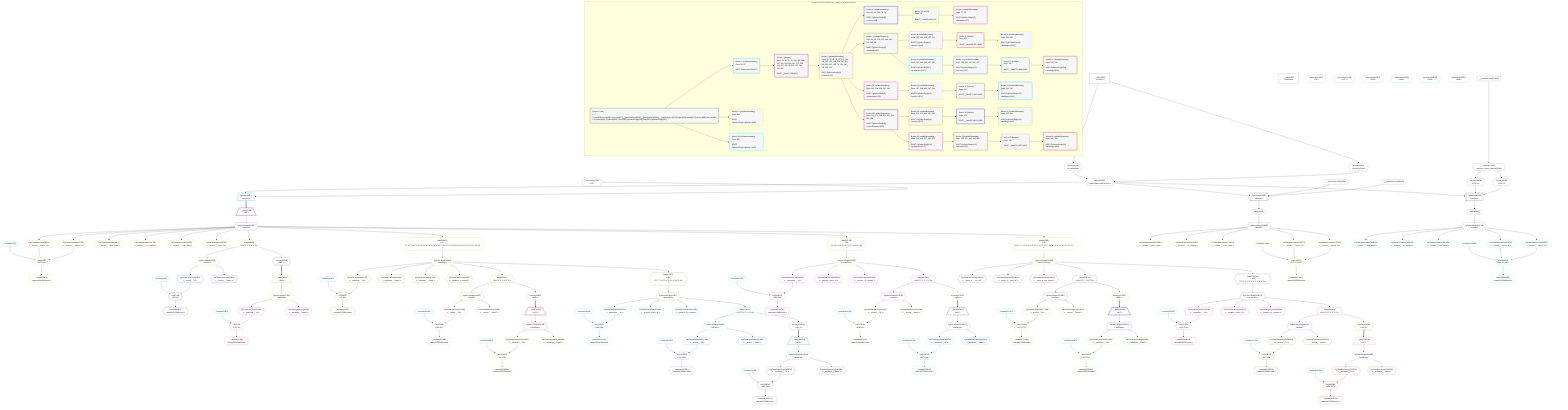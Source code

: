 %%{init: {'themeVariables': { 'fontSize': '12px'}}}%%
graph TD
    classDef path fill:#eee,stroke:#000,color:#000
    classDef plan fill:#fff,stroke-width:1px,color:#000
    classDef itemplan fill:#fff,stroke-width:2px,color:#000
    classDef unbatchedplan fill:#dff,stroke-width:1px,color:#000
    classDef sideeffectplan fill:#fcc,stroke-width:2px,color:#000
    classDef bucket fill:#f6f6f6,color:#000,stroke-width:2px,text-align:left


    %% define steps
    __Value3["__Value[3∈0]<br />ᐸcontextᐳ"]:::plan
    __Value5["__Value[5∈0]<br />ᐸrootValueᐳ"]:::plan
    Access24{{"Access[24∈0]<br />ᐸ3.pgSettingsᐳ"}}:::plan
    Access25{{"Access[25∈0]<br />ᐸ3.withPgClientᐳ"}}:::plan
    Object26{{"Object[26∈0]<br />ᐸ{pgSettings,withPgClient}ᐳ"}}:::plan
    Connection27{{"Connection[27∈0]<br />ᐸ23ᐳ"}}:::plan
    PgSelect28[["PgSelect[28∈1]<br />ᐸhousesᐳ"]]:::plan
    __Item29[/"__Item[29∈2]<br />ᐸ28ᐳ"\]:::itemplan
    PgSelectSingle30{{"PgSelectSingle[30∈2]<br />ᐸhousesᐳ"}}:::plan
    Constant31{{"Constant[31∈1]"}}:::plan
    PgClassExpression32{{"PgClassExpression[32∈3]<br />ᐸ__houses__.”street_id”ᐳ"}}:::plan
    PgClassExpression33{{"PgClassExpression[33∈3]<br />ᐸ__houses__...operty_id”ᐳ"}}:::plan
    List34{{"List[34∈3]<br />ᐸ31,32,33ᐳ"}}:::plan
    Lambda35{{"Lambda[35∈3]<br />ᐸbase64JSONEncodeᐳ"}}:::plan
    PgClassExpression36{{"PgClassExpression[36∈3]<br />ᐸ__houses__...ding_name”ᐳ"}}:::plan
    PgClassExpression37{{"PgClassExpression[37∈3]<br />ᐸ__houses__...or_number”ᐳ"}}:::plan
    PgClassExpression38{{"PgClassExpression[38∈3]<br />ᐸ__houses__...reet_name”ᐳ"}}:::plan
    PgClassExpression40{{"PgClassExpression[40∈3]<br />ᐸ__houses__...ilding_id”ᐳ"}}:::plan
    Map398{{"Map[398∈3]<br />ᐸ30:{”0”:3,”1”:4,”2”:5}ᐳ"}}:::plan
    PgSelectSingle48{{"PgSelectSingle[48∈3]<br />ᐸstreetsᐳ"}}:::plan
    Constant49{{"Constant[49∈1]"}}:::plan
    PgClassExpression50{{"PgClassExpression[50∈4]<br />ᐸ__streets__.”id”ᐳ"}}:::plan
    List51{{"List[51∈4]<br />ᐸ49,50ᐳ"}}:::plan
    Lambda52{{"Lambda[52∈4]<br />ᐸbase64JSONEncodeᐳ"}}:::plan
    PgClassExpression54{{"PgClassExpression[54∈4]<br />ᐸ__streets__.”name”ᐳ"}}:::plan
    Connection74{{"Connection[74∈1]<br />ᐸ70ᐳ"}}:::plan
    Access396{{"Access[396∈4]<br />ᐸ398.1ᐳ"}}:::plan
    __Item76[/"__Item[76∈5]<br />ᐸ396ᐳ"\]:::itemplan
    PgSelectSingle77{{"PgSelectSingle[77∈5]<br />ᐸbuildingsᐳ"}}:::plan
    Constant78{{"Constant[78∈1]"}}:::plan
    PgClassExpression79{{"PgClassExpression[79∈6]<br />ᐸ__buildings__.”id”ᐳ"}}:::plan
    List80{{"List[80∈6]<br />ᐸ78,79ᐳ"}}:::plan
    Lambda81{{"Lambda[81∈6]<br />ᐸbase64JSONEncodeᐳ"}}:::plan
    PgClassExpression83{{"PgClassExpression[83∈6]<br />ᐸ__buildings__.”name”ᐳ"}}:::plan
    Map418{{"Map[418∈3]<br />ᐸ30:{”0”:19,”1”:20,”2”:21,”3”:22,”4”:23,”5”:24,”6”:25,”7”:26,”8”:27,”9”:28,”10”:29,”11”:30,”12”:31,”13”:32}ᐳ"}}:::plan
    PgSelectSingle90{{"PgSelectSingle[90∈3]<br />ᐸbuildingsᐳ"}}:::plan
    Constant91{{"Constant[91∈1]"}}:::plan
    PgClassExpression92{{"PgClassExpression[92∈7]<br />ᐸ__buildings__.”id”ᐳ"}}:::plan
    List93{{"List[93∈7]<br />ᐸ91,92ᐳ"}}:::plan
    Lambda94{{"Lambda[94∈7]<br />ᐸbase64JSONEncodeᐳ"}}:::plan
    PgClassExpression96{{"PgClassExpression[96∈7]<br />ᐸ__buildings__.”name”ᐳ"}}:::plan
    PgClassExpression97{{"PgClassExpression[97∈7]<br />ᐸ__buildings__.”floors”ᐳ"}}:::plan
    PgClassExpression98{{"PgClassExpression[98∈7]<br />ᐸ__building...s_primary”ᐳ"}}:::plan
    Map405{{"Map[405∈7]<br />ᐸ90:{”0”:3,”1”:4,”2”:5}ᐳ"}}:::plan
    PgSelectSingle105{{"PgSelectSingle[105∈7]<br />ᐸstreetsᐳ"}}:::plan
    Constant106{{"Constant[106∈1]"}}:::plan
    PgClassExpression107{{"PgClassExpression[107∈8]<br />ᐸ__streets__.”id”ᐳ"}}:::plan
    List108{{"List[108∈8]<br />ᐸ106,107ᐳ"}}:::plan
    Lambda109{{"Lambda[109∈8]<br />ᐸbase64JSONEncodeᐳ"}}:::plan
    PgClassExpression111{{"PgClassExpression[111∈8]<br />ᐸ__streets__.”name”ᐳ"}}:::plan
    Connection131{{"Connection[131∈1]<br />ᐸ127ᐳ"}}:::plan
    Access402{{"Access[402∈8]<br />ᐸ405.1ᐳ"}}:::plan
    __Item133[/"__Item[133∈9]<br />ᐸ402ᐳ"\]:::itemplan
    PgSelectSingle134{{"PgSelectSingle[134∈9]<br />ᐸbuildingsᐳ"}}:::plan
    Constant135{{"Constant[135∈1]"}}:::plan
    PgClassExpression136{{"PgClassExpression[136∈10]<br />ᐸ__buildings__.”id”ᐳ"}}:::plan
    List137{{"List[137∈10]<br />ᐸ135,136ᐳ"}}:::plan
    Lambda138{{"Lambda[138∈10]<br />ᐸbase64JSONEncodeᐳ"}}:::plan
    PgClassExpression140{{"PgClassExpression[140∈10]<br />ᐸ__buildings__.”name”ᐳ"}}:::plan
    Map415{{"Map[415∈7]<br />ᐸ90:{”0”:7,”1”:8,”2”:9,”3”:10,”4”:11,”5”:12}ᐳ"}}:::plan
    PgSelectSingle147{{"PgSelectSingle[147∈7]<br />ᐸpropertiesᐳ"}}:::plan
    Constant148{{"Constant[148∈1]"}}:::plan
    PgClassExpression149{{"PgClassExpression[149∈11]<br />ᐸ__properties__.”id”ᐳ"}}:::plan
    List150{{"List[150∈11]<br />ᐸ148,149ᐳ"}}:::plan
    Lambda151{{"Lambda[151∈11]<br />ᐸbase64JSONEncodeᐳ"}}:::plan
    PgClassExpression153{{"PgClassExpression[153∈11]<br />ᐸ__properti...street_id”ᐳ"}}:::plan
    PgClassExpression154{{"PgClassExpression[154∈11]<br />ᐸ__properti...or_number”ᐳ"}}:::plan
    Map411{{"Map[411∈11]<br />ᐸ147:{”0”:2,”1”:3,”2”:4}ᐳ"}}:::plan
    PgSelectSingle161{{"PgSelectSingle[161∈11]<br />ᐸstreetsᐳ"}}:::plan
    Constant162{{"Constant[162∈1]"}}:::plan
    PgClassExpression163{{"PgClassExpression[163∈12]<br />ᐸ__streets__.”id”ᐳ"}}:::plan
    List164{{"List[164∈12]<br />ᐸ162,163ᐳ"}}:::plan
    Lambda165{{"Lambda[165∈12]<br />ᐸbase64JSONEncodeᐳ"}}:::plan
    PgClassExpression167{{"PgClassExpression[167∈12]<br />ᐸ__streets__.”name”ᐳ"}}:::plan
    Connection187{{"Connection[187∈1]<br />ᐸ183ᐳ"}}:::plan
    Access408{{"Access[408∈12]<br />ᐸ411.1ᐳ"}}:::plan
    __Item189[/"__Item[189∈13]<br />ᐸ408ᐳ"\]:::itemplan
    PgSelectSingle190{{"PgSelectSingle[190∈13]<br />ᐸbuildingsᐳ"}}:::plan
    Constant191{{"Constant[191∈1]"}}:::plan
    PgClassExpression192{{"PgClassExpression[192∈14]<br />ᐸ__buildings__.”id”ᐳ"}}:::plan
    List193{{"List[193∈14]<br />ᐸ191,192ᐳ"}}:::plan
    Lambda194{{"Lambda[194∈14]<br />ᐸbase64JSONEncodeᐳ"}}:::plan
    PgClassExpression196{{"PgClassExpression[196∈14]<br />ᐸ__buildings__.”name”ᐳ"}}:::plan
    Map422{{"Map[422∈3]<br />ᐸ30:{”0”:34,”1”:35,”2”:36,”3”:37,”4”:38,”5”:39}ᐳ"}}:::plan
    PgSelectSingle203{{"PgSelectSingle[203∈3]<br />ᐸpropertiesᐳ"}}:::plan
    Constant204{{"Constant[204∈1]"}}:::plan
    PgClassExpression205{{"PgClassExpression[205∈15]<br />ᐸ__properties__.”id”ᐳ"}}:::plan
    List206{{"List[206∈15]<br />ᐸ204,205ᐳ"}}:::plan
    Lambda207{{"Lambda[207∈15]<br />ᐸbase64JSONEncodeᐳ"}}:::plan
    PgClassExpression209{{"PgClassExpression[209∈15]<br />ᐸ__properti...street_id”ᐳ"}}:::plan
    PgClassExpression210{{"PgClassExpression[210∈15]<br />ᐸ__properti...or_number”ᐳ"}}:::plan
    Map420{{"Map[420∈15]<br />ᐸ203:{”0”:0,”1”:1,”2”:2}ᐳ"}}:::plan
    PgSelectSingle217{{"PgSelectSingle[217∈15]<br />ᐸstreetsᐳ"}}:::plan
    Constant218{{"Constant[218∈1]"}}:::plan
    PgClassExpression219{{"PgClassExpression[219∈16]<br />ᐸ__streets__.”id”ᐳ"}}:::plan
    List220{{"List[220∈16]<br />ᐸ218,219ᐳ"}}:::plan
    Lambda221{{"Lambda[221∈16]<br />ᐸbase64JSONEncodeᐳ"}}:::plan
    PgClassExpression223{{"PgClassExpression[223∈16]<br />ᐸ__streets__.”name”ᐳ"}}:::plan
    Connection243{{"Connection[243∈1]<br />ᐸ239ᐳ"}}:::plan
    Access417{{"Access[417∈16]<br />ᐸ420.0ᐳ"}}:::plan
    __Item245[/"__Item[245∈17]<br />ᐸ417ᐳ"\]:::itemplan
    PgSelectSingle246{{"PgSelectSingle[246∈17]<br />ᐸbuildingsᐳ"}}:::plan
    Constant247{{"Constant[247∈1]"}}:::plan
    PgClassExpression248{{"PgClassExpression[248∈18]<br />ᐸ__buildings__.”id”ᐳ"}}:::plan
    List249{{"List[249∈18]<br />ᐸ247,248ᐳ"}}:::plan
    Lambda250{{"Lambda[250∈18]<br />ᐸbase64JSONEncodeᐳ"}}:::plan
    PgClassExpression252{{"PgClassExpression[252∈18]<br />ᐸ__buildings__.”name”ᐳ"}}:::plan
    Map413{{"Map[413∈3]<br />ᐸ30:{”0”:6,”1”:7,”2”:8,”3”:9,”4”:10,”5”:11,”6”:12,”7”:13,”8”:14,”9”:15,”10”:16,”11”:17}ᐳ"}}:::plan
    PgSelectSingle260{{"PgSelectSingle[260∈3]<br />ᐸstreetPropertyᐳ"}}:::plan
    PgClassExpression261{{"PgClassExpression[261∈19]<br />ᐸ__street_p..._.”str_id”ᐳ"}}:::plan
    PgClassExpression262{{"PgClassExpression[262∈19]<br />ᐸ__street_p....”prop_id”ᐳ"}}:::plan
    PgClassExpression263{{"PgClassExpression[263∈19]<br />ᐸ__street_p...ent_owner”ᐳ"}}:::plan
    Map409{{"Map[409∈19]<br />ᐸ260:{”0”:7,”1”:8,”2”:9}ᐳ"}}:::plan
    PgSelectSingle270{{"PgSelectSingle[270∈19]<br />ᐸstreetsᐳ"}}:::plan
    Constant271{{"Constant[271∈1]"}}:::plan
    PgClassExpression272{{"PgClassExpression[272∈20]<br />ᐸ__streets__.”id”ᐳ"}}:::plan
    List273{{"List[273∈20]<br />ᐸ271,272ᐳ"}}:::plan
    Lambda274{{"Lambda[274∈20]<br />ᐸbase64JSONEncodeᐳ"}}:::plan
    PgClassExpression276{{"PgClassExpression[276∈20]<br />ᐸ__streets__.”name”ᐳ"}}:::plan
    Connection296{{"Connection[296∈1]<br />ᐸ292ᐳ"}}:::plan
    Access407{{"Access[407∈20]<br />ᐸ409.0ᐳ"}}:::plan
    __Item298[/"__Item[298∈21]<br />ᐸ407ᐳ"\]:::itemplan
    PgSelectSingle299{{"PgSelectSingle[299∈21]<br />ᐸbuildingsᐳ"}}:::plan
    Constant300{{"Constant[300∈1]"}}:::plan
    PgClassExpression301{{"PgClassExpression[301∈22]<br />ᐸ__buildings__.”id”ᐳ"}}:::plan
    List302{{"List[302∈22]<br />ᐸ300,301ᐳ"}}:::plan
    Lambda303{{"Lambda[303∈22]<br />ᐸbase64JSONEncodeᐳ"}}:::plan
    PgClassExpression305{{"PgClassExpression[305∈22]<br />ᐸ__buildings__.”name”ᐳ"}}:::plan
    Map403{{"Map[403∈19]<br />ᐸ260:{”0”:0,”1”:1,”2”:2,”3”:3,”4”:4,”5”:5}ᐳ"}}:::plan
    PgSelectSingle312{{"PgSelectSingle[312∈19]<br />ᐸpropertiesᐳ"}}:::plan
    Constant313{{"Constant[313∈1]"}}:::plan
    PgClassExpression314{{"PgClassExpression[314∈23]<br />ᐸ__properties__.”id”ᐳ"}}:::plan
    List315{{"List[315∈23]<br />ᐸ313,314ᐳ"}}:::plan
    Lambda316{{"Lambda[316∈23]<br />ᐸbase64JSONEncodeᐳ"}}:::plan
    PgClassExpression318{{"PgClassExpression[318∈23]<br />ᐸ__properti...street_id”ᐳ"}}:::plan
    PgClassExpression319{{"PgClassExpression[319∈23]<br />ᐸ__properti...or_number”ᐳ"}}:::plan
    Map400{{"Map[400∈23]<br />ᐸ312:{”0”:0,”1”:1,”2”:2}ᐳ"}}:::plan
    PgSelectSingle326{{"PgSelectSingle[326∈23]<br />ᐸstreetsᐳ"}}:::plan
    Constant327{{"Constant[327∈1]"}}:::plan
    PgClassExpression328{{"PgClassExpression[328∈24]<br />ᐸ__streets__.”id”ᐳ"}}:::plan
    List329{{"List[329∈24]<br />ᐸ327,328ᐳ"}}:::plan
    Lambda330{{"Lambda[330∈24]<br />ᐸbase64JSONEncodeᐳ"}}:::plan
    PgClassExpression332{{"PgClassExpression[332∈24]<br />ᐸ__streets__.”name”ᐳ"}}:::plan
    Connection352{{"Connection[352∈1]<br />ᐸ348ᐳ"}}:::plan
    Access397{{"Access[397∈24]<br />ᐸ400.0ᐳ"}}:::plan
    __Item354[/"__Item[354∈25]<br />ᐸ397ᐳ"\]:::itemplan
    PgSelectSingle355{{"PgSelectSingle[355∈25]<br />ᐸbuildingsᐳ"}}:::plan
    Constant356{{"Constant[356∈1]"}}:::plan
    PgClassExpression357{{"PgClassExpression[357∈26]<br />ᐸ__buildings__.”id”ᐳ"}}:::plan
    List358{{"List[358∈26]<br />ᐸ356,357ᐳ"}}:::plan
    Lambda359{{"Lambda[359∈26]<br />ᐸbase64JSONEncodeᐳ"}}:::plan
    PgClassExpression361{{"PgClassExpression[361∈26]<br />ᐸ__buildings__.”name”ᐳ"}}:::plan
    __InputStaticLeaf362{{"__InputStaticLeaf[362∈0]"}}:::plan
    __InputStaticLeaf363{{"__InputStaticLeaf[363∈0]"}}:::plan
    PgSelect364[["PgSelect[364∈0]<br />ᐸhousesᐳ"]]:::plan
    First368{{"First[368∈0]"}}:::plan
    PgSelectSingle369{{"PgSelectSingle[369∈0]<br />ᐸhousesᐳ"}}:::plan
    PgClassExpression370{{"PgClassExpression[370∈27]<br />ᐸ__houses__...ding_name”ᐳ"}}:::plan
    PgClassExpression371{{"PgClassExpression[371∈27]<br />ᐸ__houses__...or_number”ᐳ"}}:::plan
    PgClassExpression372{{"PgClassExpression[372∈27]<br />ᐸ__houses__...reet_name”ᐳ"}}:::plan
    Constant373{{"Constant[373∈27]"}}:::plan
    PgClassExpression374{{"PgClassExpression[374∈27]<br />ᐸ__houses__.”street_id”ᐳ"}}:::plan
    PgClassExpression375{{"PgClassExpression[375∈27]<br />ᐸ__houses__...operty_id”ᐳ"}}:::plan
    List376{{"List[376∈27]<br />ᐸ373,374,375ᐳ"}}:::plan
    Lambda377{{"Lambda[377∈27]<br />ᐸbase64JSONEncodeᐳ"}}:::plan
    __InputStaticLeaf378{{"__InputStaticLeaf[378∈0]"}}:::plan
    Lambda379{{"Lambda[379∈0]<br />ᐸspecifier_House_base64JSONᐳ"}}:::plan
    Access380{{"Access[380∈0]<br />ᐸ379.1ᐳ"}}:::plan
    Access381{{"Access[381∈0]<br />ᐸ379.2ᐳ"}}:::plan
    PgSelect382[["PgSelect[382∈0]<br />ᐸhousesᐳ"]]:::plan
    First386{{"First[386∈0]"}}:::plan
    PgSelectSingle387{{"PgSelectSingle[387∈0]<br />ᐸhousesᐳ"}}:::plan
    PgClassExpression388{{"PgClassExpression[388∈28]<br />ᐸ__houses__...ding_name”ᐳ"}}:::plan
    PgClassExpression389{{"PgClassExpression[389∈28]<br />ᐸ__houses__...or_number”ᐳ"}}:::plan
    PgClassExpression390{{"PgClassExpression[390∈28]<br />ᐸ__houses__...reet_name”ᐳ"}}:::plan
    Constant391{{"Constant[391∈28]"}}:::plan
    PgClassExpression392{{"PgClassExpression[392∈28]<br />ᐸ__houses__.”street_id”ᐳ"}}:::plan
    PgClassExpression393{{"PgClassExpression[393∈28]<br />ᐸ__houses__...operty_id”ᐳ"}}:::plan
    List394{{"List[394∈28]<br />ᐸ391,392,393ᐳ"}}:::plan
    Lambda395{{"Lambda[395∈28]<br />ᐸbase64JSONEncodeᐳ"}}:::plan

    %% plan dependencies
    __Value3 --> Access24
    __Value3 --> Access25
    Access24 & Access25 --> Object26
    Object26 & Connection27 --> PgSelect28
    PgSelect28 ==> __Item29
    __Item29 --> PgSelectSingle30
    PgSelectSingle30 --> PgClassExpression32
    PgSelectSingle30 --> PgClassExpression33
    Constant31 & PgClassExpression32 & PgClassExpression33 --> List34
    List34 --> Lambda35
    PgSelectSingle30 --> PgClassExpression36
    PgSelectSingle30 --> PgClassExpression37
    PgSelectSingle30 --> PgClassExpression38
    PgSelectSingle30 --> PgClassExpression40
    PgSelectSingle30 --> Map398
    Map398 --> PgSelectSingle48
    PgSelectSingle48 --> PgClassExpression50
    Constant49 & PgClassExpression50 --> List51
    List51 --> Lambda52
    PgSelectSingle48 --> PgClassExpression54
    Map398 --> Access396
    Access396 ==> __Item76
    __Item76 --> PgSelectSingle77
    PgSelectSingle77 --> PgClassExpression79
    Constant78 & PgClassExpression79 --> List80
    List80 --> Lambda81
    PgSelectSingle77 --> PgClassExpression83
    PgSelectSingle30 --> Map418
    Map418 --> PgSelectSingle90
    PgSelectSingle90 --> PgClassExpression92
    Constant91 & PgClassExpression92 --> List93
    List93 --> Lambda94
    PgSelectSingle90 --> PgClassExpression96
    PgSelectSingle90 --> PgClassExpression97
    PgSelectSingle90 --> PgClassExpression98
    PgSelectSingle90 --> Map405
    Map405 --> PgSelectSingle105
    PgSelectSingle105 --> PgClassExpression107
    Constant106 & PgClassExpression107 --> List108
    List108 --> Lambda109
    PgSelectSingle105 --> PgClassExpression111
    Map405 --> Access402
    Access402 ==> __Item133
    __Item133 --> PgSelectSingle134
    PgSelectSingle134 --> PgClassExpression136
    Constant135 & PgClassExpression136 --> List137
    List137 --> Lambda138
    PgSelectSingle134 --> PgClassExpression140
    PgSelectSingle90 --> Map415
    Map415 --> PgSelectSingle147
    PgSelectSingle147 --> PgClassExpression149
    Constant148 & PgClassExpression149 --> List150
    List150 --> Lambda151
    PgSelectSingle147 --> PgClassExpression153
    PgSelectSingle147 --> PgClassExpression154
    PgSelectSingle147 --> Map411
    Map411 --> PgSelectSingle161
    PgSelectSingle161 --> PgClassExpression163
    Constant162 & PgClassExpression163 --> List164
    List164 --> Lambda165
    PgSelectSingle161 --> PgClassExpression167
    Map411 --> Access408
    Access408 ==> __Item189
    __Item189 --> PgSelectSingle190
    PgSelectSingle190 --> PgClassExpression192
    Constant191 & PgClassExpression192 --> List193
    List193 --> Lambda194
    PgSelectSingle190 --> PgClassExpression196
    PgSelectSingle30 --> Map422
    Map422 --> PgSelectSingle203
    PgSelectSingle203 --> PgClassExpression205
    Constant204 & PgClassExpression205 --> List206
    List206 --> Lambda207
    PgSelectSingle203 --> PgClassExpression209
    PgSelectSingle203 --> PgClassExpression210
    PgSelectSingle203 --> Map420
    Map420 --> PgSelectSingle217
    PgSelectSingle217 --> PgClassExpression219
    Constant218 & PgClassExpression219 --> List220
    List220 --> Lambda221
    PgSelectSingle217 --> PgClassExpression223
    Map420 --> Access417
    Access417 ==> __Item245
    __Item245 --> PgSelectSingle246
    PgSelectSingle246 --> PgClassExpression248
    Constant247 & PgClassExpression248 --> List249
    List249 --> Lambda250
    PgSelectSingle246 --> PgClassExpression252
    PgSelectSingle30 --> Map413
    Map413 --> PgSelectSingle260
    PgSelectSingle260 --> PgClassExpression261
    PgSelectSingle260 --> PgClassExpression262
    PgSelectSingle260 --> PgClassExpression263
    PgSelectSingle260 --> Map409
    Map409 --> PgSelectSingle270
    PgSelectSingle270 --> PgClassExpression272
    Constant271 & PgClassExpression272 --> List273
    List273 --> Lambda274
    PgSelectSingle270 --> PgClassExpression276
    Map409 --> Access407
    Access407 ==> __Item298
    __Item298 --> PgSelectSingle299
    PgSelectSingle299 --> PgClassExpression301
    Constant300 & PgClassExpression301 --> List302
    List302 --> Lambda303
    PgSelectSingle299 --> PgClassExpression305
    PgSelectSingle260 --> Map403
    Map403 --> PgSelectSingle312
    PgSelectSingle312 --> PgClassExpression314
    Constant313 & PgClassExpression314 --> List315
    List315 --> Lambda316
    PgSelectSingle312 --> PgClassExpression318
    PgSelectSingle312 --> PgClassExpression319
    PgSelectSingle312 --> Map400
    Map400 --> PgSelectSingle326
    PgSelectSingle326 --> PgClassExpression328
    Constant327 & PgClassExpression328 --> List329
    List329 --> Lambda330
    PgSelectSingle326 --> PgClassExpression332
    Map400 --> Access397
    Access397 ==> __Item354
    __Item354 --> PgSelectSingle355
    PgSelectSingle355 --> PgClassExpression357
    Constant356 & PgClassExpression357 --> List358
    List358 --> Lambda359
    PgSelectSingle355 --> PgClassExpression361
    Object26 & __InputStaticLeaf362 & __InputStaticLeaf363 --> PgSelect364
    PgSelect364 --> First368
    First368 --> PgSelectSingle369
    PgSelectSingle369 --> PgClassExpression370
    PgSelectSingle369 --> PgClassExpression371
    PgSelectSingle369 --> PgClassExpression372
    PgSelectSingle369 --> PgClassExpression374
    PgSelectSingle369 --> PgClassExpression375
    Constant373 & PgClassExpression374 & PgClassExpression375 --> List376
    List376 --> Lambda377
    __InputStaticLeaf378 --> Lambda379
    Lambda379 --> Access380
    Lambda379 --> Access381
    Object26 & Access380 & Access381 --> PgSelect382
    PgSelect382 --> First386
    First386 --> PgSelectSingle387
    PgSelectSingle387 --> PgClassExpression388
    PgSelectSingle387 --> PgClassExpression389
    PgSelectSingle387 --> PgClassExpression390
    PgSelectSingle387 --> PgClassExpression392
    PgSelectSingle387 --> PgClassExpression393
    Constant391 & PgClassExpression392 & PgClassExpression393 --> List394
    List394 --> Lambda395

    subgraph "Buckets for queries/v4/smart_comment_relations.houses"
    Bucket0("Bucket 0 (root)<br />1:  / Access[24],Access[25],Connection[27],__InputStaticLeaf[362],__InputStaticLeaf[363],__InputStaticLeaf[378],Object[26],Lambda[379],Access[380],Access[381]<br />2: PgSelect[364], PgSelect[382] / First[368],PgSelectSingle[369],First[386],PgSelectSingle[387]"):::bucket
    classDef bucket0 stroke:#696969
    class Bucket0,__Value3,__Value5,Access24,Access25,Object26,Connection27,__InputStaticLeaf362,__InputStaticLeaf363,PgSelect364,First368,PgSelectSingle369,__InputStaticLeaf378,Lambda379,Access380,Access381,PgSelect382,First386,PgSelectSingle387 bucket0
    Bucket1("Bucket 1 (nullableBoundary)<br />Deps: 26, 27<br /><br />ROOT Connectionᐸ23ᐳ[27]"):::bucket
    classDef bucket1 stroke:#00bfff
    class Bucket1,PgSelect28,Constant31,Constant49,Connection74,Constant78,Constant91,Constant106,Connection131,Constant135,Constant148,Constant162,Connection187,Constant191,Constant204,Constant218,Connection243,Constant247,Constant271,Connection296,Constant300,Constant313,Constant327,Connection352,Constant356 bucket1
    Bucket2("Bucket 2 (listItem)<br />Deps: 31, 49, 78, 91, 106, 135, 148, 162, 191, 204, 218, 247, 271, 300, 313, 327, 356, 74, 131, 187, 243, 296, 352<br /><br />ROOT __Item{2}ᐸ28ᐳ[29]"):::bucket
    classDef bucket2 stroke:#7f007f
    class Bucket2,__Item29,PgSelectSingle30 bucket2
    Bucket3("Bucket 3 (nullableBoundary)<br />Deps: 30, 31, 49, 78, 91, 106, 135, 148, 162, 191, 204, 218, 247, 271, 300, 313, 327, 356, 74, 131, 187, 243, 296, 352<br /><br />ROOT PgSelectSingle{2}ᐸhousesᐳ[30]"):::bucket
    classDef bucket3 stroke:#ffa500
    class Bucket3,PgClassExpression32,PgClassExpression33,List34,Lambda35,PgClassExpression36,PgClassExpression37,PgClassExpression38,PgClassExpression40,PgSelectSingle48,PgSelectSingle90,PgSelectSingle203,PgSelectSingle260,Map398,Map413,Map418,Map422 bucket3
    Bucket4("Bucket 4 (nullableBoundary)<br />Deps: 48, 49, 398, 78, 74<br /><br />ROOT PgSelectSingle{3}ᐸstreetsᐳ[48]"):::bucket
    classDef bucket4 stroke:#0000ff
    class Bucket4,PgClassExpression50,List51,Lambda52,PgClassExpression54,Access396 bucket4
    Bucket5("Bucket 5 (listItem)<br />Deps: 78<br /><br />ROOT __Item{5}ᐸ396ᐳ[76]"):::bucket
    classDef bucket5 stroke:#7fff00
    class Bucket5,__Item76,PgSelectSingle77 bucket5
    Bucket6("Bucket 6 (nullableBoundary)<br />Deps: 77, 78<br /><br />ROOT PgSelectSingle{5}ᐸbuildingsᐳ[77]"):::bucket
    classDef bucket6 stroke:#ff1493
    class Bucket6,PgClassExpression79,List80,Lambda81,PgClassExpression83 bucket6
    Bucket7("Bucket 7 (nullableBoundary)<br />Deps: 90, 91, 106, 135, 148, 162, 191, 131, 187<br /><br />ROOT PgSelectSingle{3}ᐸbuildingsᐳ[90]"):::bucket
    classDef bucket7 stroke:#808000
    class Bucket7,PgClassExpression92,List93,Lambda94,PgClassExpression96,PgClassExpression97,PgClassExpression98,PgSelectSingle105,PgSelectSingle147,Map405,Map415 bucket7
    Bucket8("Bucket 8 (nullableBoundary)<br />Deps: 105, 106, 405, 135, 131<br /><br />ROOT PgSelectSingle{7}ᐸstreetsᐳ[105]"):::bucket
    classDef bucket8 stroke:#dda0dd
    class Bucket8,PgClassExpression107,List108,Lambda109,PgClassExpression111,Access402 bucket8
    Bucket9("Bucket 9 (listItem)<br />Deps: 135<br /><br />ROOT __Item{9}ᐸ402ᐳ[133]"):::bucket
    classDef bucket9 stroke:#ff0000
    class Bucket9,__Item133,PgSelectSingle134 bucket9
    Bucket10("Bucket 10 (nullableBoundary)<br />Deps: 134, 135<br /><br />ROOT PgSelectSingle{9}ᐸbuildingsᐳ[134]"):::bucket
    classDef bucket10 stroke:#ffff00
    class Bucket10,PgClassExpression136,List137,Lambda138,PgClassExpression140 bucket10
    Bucket11("Bucket 11 (nullableBoundary)<br />Deps: 147, 148, 162, 191, 187<br /><br />ROOT PgSelectSingle{7}ᐸpropertiesᐳ[147]"):::bucket
    classDef bucket11 stroke:#00ffff
    class Bucket11,PgClassExpression149,List150,Lambda151,PgClassExpression153,PgClassExpression154,PgSelectSingle161,Map411 bucket11
    Bucket12("Bucket 12 (nullableBoundary)<br />Deps: 161, 162, 411, 191, 187<br /><br />ROOT PgSelectSingle{11}ᐸstreetsᐳ[161]"):::bucket
    classDef bucket12 stroke:#4169e1
    class Bucket12,PgClassExpression163,List164,Lambda165,PgClassExpression167,Access408 bucket12
    Bucket13("Bucket 13 (listItem)<br />Deps: 191<br /><br />ROOT __Item{13}ᐸ408ᐳ[189]"):::bucket
    classDef bucket13 stroke:#3cb371
    class Bucket13,__Item189,PgSelectSingle190 bucket13
    Bucket14("Bucket 14 (nullableBoundary)<br />Deps: 190, 191<br /><br />ROOT PgSelectSingle{13}ᐸbuildingsᐳ[190]"):::bucket
    classDef bucket14 stroke:#a52a2a
    class Bucket14,PgClassExpression192,List193,Lambda194,PgClassExpression196 bucket14
    Bucket15("Bucket 15 (nullableBoundary)<br />Deps: 203, 204, 218, 247, 243<br /><br />ROOT PgSelectSingle{3}ᐸpropertiesᐳ[203]"):::bucket
    classDef bucket15 stroke:#ff00ff
    class Bucket15,PgClassExpression205,List206,Lambda207,PgClassExpression209,PgClassExpression210,PgSelectSingle217,Map420 bucket15
    Bucket16("Bucket 16 (nullableBoundary)<br />Deps: 217, 218, 420, 247, 243<br /><br />ROOT PgSelectSingle{15}ᐸstreetsᐳ[217]"):::bucket
    classDef bucket16 stroke:#f5deb3
    class Bucket16,PgClassExpression219,List220,Lambda221,PgClassExpression223,Access417 bucket16
    Bucket17("Bucket 17 (listItem)<br />Deps: 247<br /><br />ROOT __Item{17}ᐸ417ᐳ[245]"):::bucket
    classDef bucket17 stroke:#696969
    class Bucket17,__Item245,PgSelectSingle246 bucket17
    Bucket18("Bucket 18 (nullableBoundary)<br />Deps: 246, 247<br /><br />ROOT PgSelectSingle{17}ᐸbuildingsᐳ[246]"):::bucket
    classDef bucket18 stroke:#00bfff
    class Bucket18,PgClassExpression248,List249,Lambda250,PgClassExpression252 bucket18
    Bucket19("Bucket 19 (nullableBoundary)<br />Deps: 260, 271, 300, 313, 327, 356, 296, 352<br /><br />ROOT PgSelectSingle{3}ᐸstreetPropertyᐳ[260]"):::bucket
    classDef bucket19 stroke:#7f007f
    class Bucket19,PgClassExpression261,PgClassExpression262,PgClassExpression263,PgSelectSingle270,PgSelectSingle312,Map403,Map409 bucket19
    Bucket20("Bucket 20 (nullableBoundary)<br />Deps: 270, 271, 409, 300, 296<br /><br />ROOT PgSelectSingle{19}ᐸstreetsᐳ[270]"):::bucket
    classDef bucket20 stroke:#ffa500
    class Bucket20,PgClassExpression272,List273,Lambda274,PgClassExpression276,Access407 bucket20
    Bucket21("Bucket 21 (listItem)<br />Deps: 300<br /><br />ROOT __Item{21}ᐸ407ᐳ[298]"):::bucket
    classDef bucket21 stroke:#0000ff
    class Bucket21,__Item298,PgSelectSingle299 bucket21
    Bucket22("Bucket 22 (nullableBoundary)<br />Deps: 299, 300<br /><br />ROOT PgSelectSingle{21}ᐸbuildingsᐳ[299]"):::bucket
    classDef bucket22 stroke:#7fff00
    class Bucket22,PgClassExpression301,List302,Lambda303,PgClassExpression305 bucket22
    Bucket23("Bucket 23 (nullableBoundary)<br />Deps: 312, 313, 327, 356, 352<br /><br />ROOT PgSelectSingle{19}ᐸpropertiesᐳ[312]"):::bucket
    classDef bucket23 stroke:#ff1493
    class Bucket23,PgClassExpression314,List315,Lambda316,PgClassExpression318,PgClassExpression319,PgSelectSingle326,Map400 bucket23
    Bucket24("Bucket 24 (nullableBoundary)<br />Deps: 326, 327, 400, 356, 352<br /><br />ROOT PgSelectSingle{23}ᐸstreetsᐳ[326]"):::bucket
    classDef bucket24 stroke:#808000
    class Bucket24,PgClassExpression328,List329,Lambda330,PgClassExpression332,Access397 bucket24
    Bucket25("Bucket 25 (listItem)<br />Deps: 356<br /><br />ROOT __Item{25}ᐸ397ᐳ[354]"):::bucket
    classDef bucket25 stroke:#dda0dd
    class Bucket25,__Item354,PgSelectSingle355 bucket25
    Bucket26("Bucket 26 (nullableBoundary)<br />Deps: 355, 356<br /><br />ROOT PgSelectSingle{25}ᐸbuildingsᐳ[355]"):::bucket
    classDef bucket26 stroke:#ff0000
    class Bucket26,PgClassExpression357,List358,Lambda359,PgClassExpression361 bucket26
    Bucket27("Bucket 27 (nullableBoundary)<br />Deps: 369<br /><br />ROOT PgSelectSingleᐸhousesᐳ[369]"):::bucket
    classDef bucket27 stroke:#ffff00
    class Bucket27,PgClassExpression370,PgClassExpression371,PgClassExpression372,Constant373,PgClassExpression374,PgClassExpression375,List376,Lambda377 bucket27
    Bucket28("Bucket 28 (nullableBoundary)<br />Deps: 387<br /><br />ROOT PgSelectSingleᐸhousesᐳ[387]"):::bucket
    classDef bucket28 stroke:#00ffff
    class Bucket28,PgClassExpression388,PgClassExpression389,PgClassExpression390,Constant391,PgClassExpression392,PgClassExpression393,List394,Lambda395 bucket28
    Bucket0 --> Bucket1 & Bucket27 & Bucket28
    Bucket1 --> Bucket2
    Bucket2 --> Bucket3
    Bucket3 --> Bucket4 & Bucket7 & Bucket15 & Bucket19
    Bucket4 --> Bucket5
    Bucket5 --> Bucket6
    Bucket7 --> Bucket8 & Bucket11
    Bucket8 --> Bucket9
    Bucket9 --> Bucket10
    Bucket11 --> Bucket12
    Bucket12 --> Bucket13
    Bucket13 --> Bucket14
    Bucket15 --> Bucket16
    Bucket16 --> Bucket17
    Bucket17 --> Bucket18
    Bucket19 --> Bucket20 & Bucket23
    Bucket20 --> Bucket21
    Bucket21 --> Bucket22
    Bucket23 --> Bucket24
    Bucket24 --> Bucket25
    Bucket25 --> Bucket26
    end
